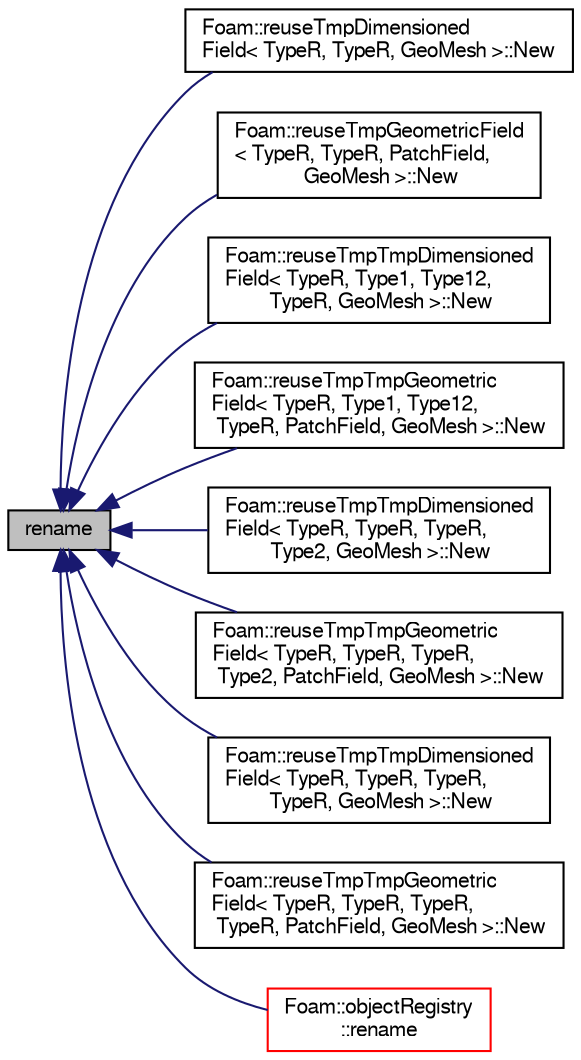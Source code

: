 digraph "rename"
{
  bgcolor="transparent";
  edge [fontname="FreeSans",fontsize="10",labelfontname="FreeSans",labelfontsize="10"];
  node [fontname="FreeSans",fontsize="10",shape=record];
  rankdir="LR";
  Node2006 [label="rename",height=0.2,width=0.4,color="black", fillcolor="grey75", style="filled", fontcolor="black"];
  Node2006 -> Node2007 [dir="back",color="midnightblue",fontsize="10",style="solid",fontname="FreeSans"];
  Node2007 [label="Foam::reuseTmpDimensioned\lField\< TypeR, TypeR, GeoMesh \>::New",height=0.2,width=0.4,color="black",URL="$a26398.html#a2ecdf09065a3731ea0a1255a33666df0"];
  Node2006 -> Node2008 [dir="back",color="midnightblue",fontsize="10",style="solid",fontname="FreeSans"];
  Node2008 [label="Foam::reuseTmpGeometricField\l\< TypeR, TypeR, PatchField,\l GeoMesh \>::New",height=0.2,width=0.4,color="black",URL="$a26522.html#a5319ed805c271c66b90f36114132fff5"];
  Node2006 -> Node2009 [dir="back",color="midnightblue",fontsize="10",style="solid",fontname="FreeSans"];
  Node2009 [label="Foam::reuseTmpTmpDimensioned\lField\< TypeR, Type1, Type12,\l TypeR, GeoMesh \>::New",height=0.2,width=0.4,color="black",URL="$a26406.html#aca01fa0d2475e88bc154c469f0c0e4fa"];
  Node2006 -> Node2010 [dir="back",color="midnightblue",fontsize="10",style="solid",fontname="FreeSans"];
  Node2010 [label="Foam::reuseTmpTmpGeometric\lField\< TypeR, Type1, Type12,\l TypeR, PatchField, GeoMesh \>::New",height=0.2,width=0.4,color="black",URL="$a26530.html#a5b7c2087a55c1a3051281068a9ef3bb6"];
  Node2006 -> Node2011 [dir="back",color="midnightblue",fontsize="10",style="solid",fontname="FreeSans"];
  Node2011 [label="Foam::reuseTmpTmpDimensioned\lField\< TypeR, TypeR, TypeR,\l Type2, GeoMesh \>::New",height=0.2,width=0.4,color="black",URL="$a26410.html#a6539b6baf21f1b9328c0f6681632e188"];
  Node2006 -> Node2012 [dir="back",color="midnightblue",fontsize="10",style="solid",fontname="FreeSans"];
  Node2012 [label="Foam::reuseTmpTmpGeometric\lField\< TypeR, TypeR, TypeR,\l Type2, PatchField, GeoMesh \>::New",height=0.2,width=0.4,color="black",URL="$a26534.html#a0ffa918bc8eeb15165dcd9904f79fdbb"];
  Node2006 -> Node2013 [dir="back",color="midnightblue",fontsize="10",style="solid",fontname="FreeSans"];
  Node2013 [label="Foam::reuseTmpTmpDimensioned\lField\< TypeR, TypeR, TypeR,\l TypeR, GeoMesh \>::New",height=0.2,width=0.4,color="black",URL="$a26414.html#a4a0a1741b4a368b190d54ddc0509fa1d"];
  Node2006 -> Node2014 [dir="back",color="midnightblue",fontsize="10",style="solid",fontname="FreeSans"];
  Node2014 [label="Foam::reuseTmpTmpGeometric\lField\< TypeR, TypeR, TypeR,\l TypeR, PatchField, GeoMesh \>::New",height=0.2,width=0.4,color="black",URL="$a26538.html#a12dd295235d16ef2ffe5c697e103516d"];
  Node2006 -> Node2015 [dir="back",color="midnightblue",fontsize="10",style="solid",fontname="FreeSans"];
  Node2015 [label="Foam::objectRegistry\l::rename",height=0.2,width=0.4,color="red",URL="$a26326.html#af41376d1e0031e06613d5ce3c740cf7d",tooltip="Rename. "];
}
